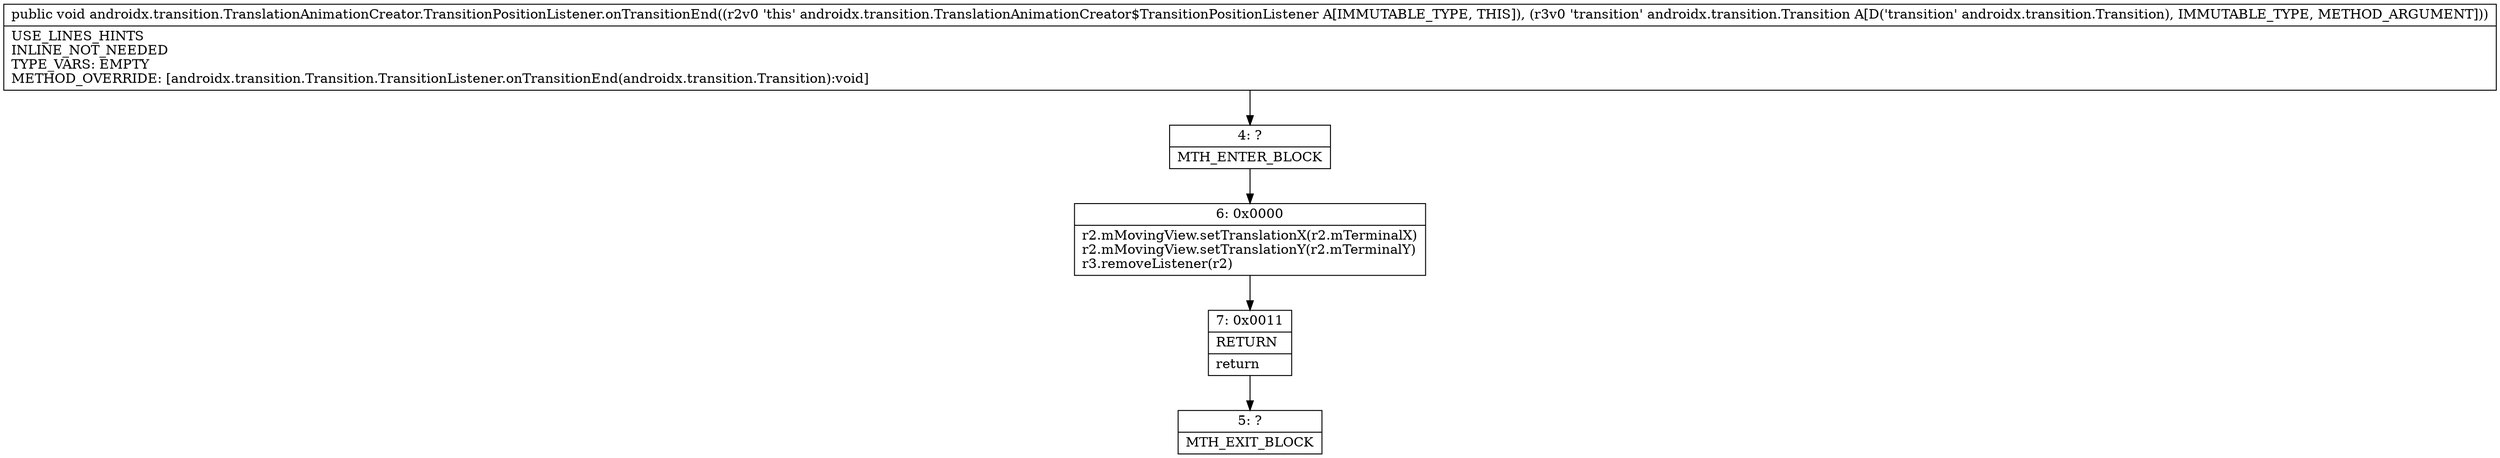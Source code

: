 digraph "CFG forandroidx.transition.TranslationAnimationCreator.TransitionPositionListener.onTransitionEnd(Landroidx\/transition\/Transition;)V" {
Node_4 [shape=record,label="{4\:\ ?|MTH_ENTER_BLOCK\l}"];
Node_6 [shape=record,label="{6\:\ 0x0000|r2.mMovingView.setTranslationX(r2.mTerminalX)\lr2.mMovingView.setTranslationY(r2.mTerminalY)\lr3.removeListener(r2)\l}"];
Node_7 [shape=record,label="{7\:\ 0x0011|RETURN\l|return\l}"];
Node_5 [shape=record,label="{5\:\ ?|MTH_EXIT_BLOCK\l}"];
MethodNode[shape=record,label="{public void androidx.transition.TranslationAnimationCreator.TransitionPositionListener.onTransitionEnd((r2v0 'this' androidx.transition.TranslationAnimationCreator$TransitionPositionListener A[IMMUTABLE_TYPE, THIS]), (r3v0 'transition' androidx.transition.Transition A[D('transition' androidx.transition.Transition), IMMUTABLE_TYPE, METHOD_ARGUMENT]))  | USE_LINES_HINTS\lINLINE_NOT_NEEDED\lTYPE_VARS: EMPTY\lMETHOD_OVERRIDE: [androidx.transition.Transition.TransitionListener.onTransitionEnd(androidx.transition.Transition):void]\l}"];
MethodNode -> Node_4;Node_4 -> Node_6;
Node_6 -> Node_7;
Node_7 -> Node_5;
}

